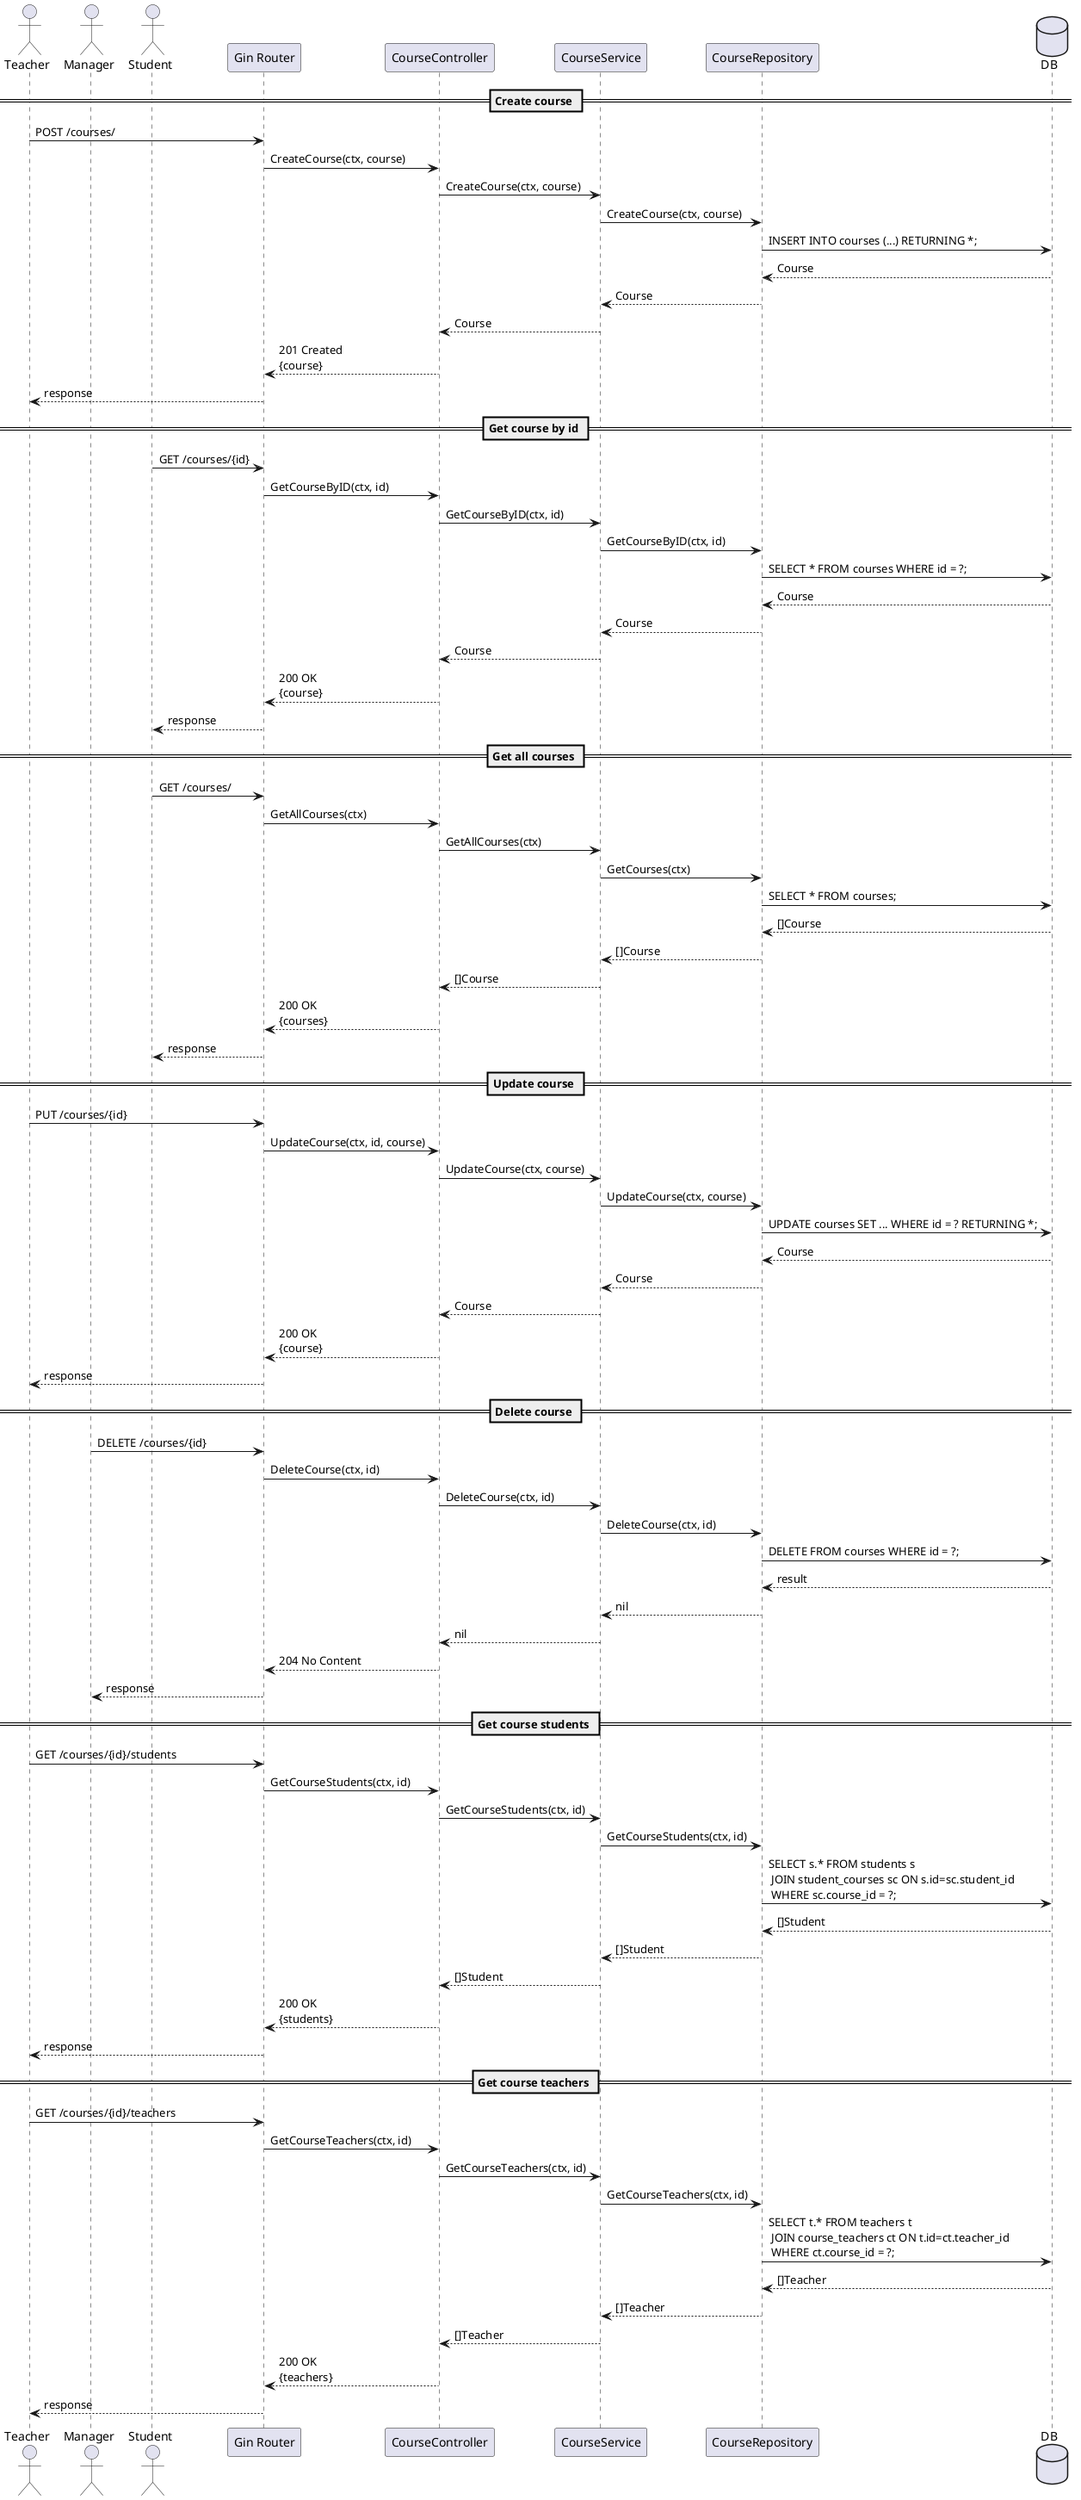 @startuml CourseOperations
actor Teacher
actor Manager
actor Student
participant "Gin Router" as API
participant CourseController
participant CourseService
participant CourseRepository
database DB

== Create course ==
Teacher -> API: POST /courses/
API -> CourseController: CreateCourse(ctx, course)
CourseController -> CourseService: CreateCourse(ctx, course)
CourseService -> CourseRepository: CreateCourse(ctx, course)
CourseRepository -> DB: INSERT INTO courses (...) RETURNING *;
DB --> CourseRepository: Course
CourseRepository --> CourseService: Course
CourseService --> CourseController: Course
CourseController --> API: 201 Created\n{course}
API --> Teacher: response

== Get course by id ==
Student -> API: GET /courses/{id}
API -> CourseController: GetCourseByID(ctx, id)
CourseController -> CourseService: GetCourseByID(ctx, id)
CourseService -> CourseRepository: GetCourseByID(ctx, id)
CourseRepository -> DB: SELECT * FROM courses WHERE id = ?;
DB --> CourseRepository: Course
CourseRepository --> CourseService: Course
CourseService --> CourseController: Course
CourseController --> API: 200 OK\n{course}
API --> Student: response

== Get all courses ==
Student -> API: GET /courses/
API -> CourseController: GetAllCourses(ctx)
CourseController -> CourseService: GetAllCourses(ctx)
CourseService -> CourseRepository: GetCourses(ctx)
CourseRepository -> DB: SELECT * FROM courses;
DB --> CourseRepository: []Course
CourseRepository --> CourseService: []Course
CourseService --> CourseController: []Course
CourseController --> API: 200 OK\n{courses}
API --> Student: response

== Update course ==
Teacher -> API: PUT /courses/{id}
API -> CourseController: UpdateCourse(ctx, id, course)
CourseController -> CourseService: UpdateCourse(ctx, course)
CourseService -> CourseRepository: UpdateCourse(ctx, course)
CourseRepository -> DB: UPDATE courses SET ... WHERE id = ? RETURNING *;
DB --> CourseRepository: Course
CourseRepository --> CourseService: Course
CourseService --> CourseController: Course
CourseController --> API: 200 OK\n{course}
API --> Teacher: response

== Delete course ==
Manager -> API: DELETE /courses/{id}
API -> CourseController: DeleteCourse(ctx, id)
CourseController -> CourseService: DeleteCourse(ctx, id)
CourseService -> CourseRepository: DeleteCourse(ctx, id)
CourseRepository -> DB: DELETE FROM courses WHERE id = ?;
DB --> CourseRepository: result
CourseRepository --> CourseService: nil
CourseService --> CourseController: nil
CourseController --> API: 204 No Content
API --> Manager: response

== Get course students ==
Teacher -> API: GET /courses/{id}/students
API -> CourseController: GetCourseStudents(ctx, id)
CourseController -> CourseService: GetCourseStudents(ctx, id)
CourseService -> CourseRepository: GetCourseStudents(ctx, id)
CourseRepository -> DB: SELECT s.* FROM students s\n JOIN student_courses sc ON s.id=sc.student_id\n WHERE sc.course_id = ?;
DB --> CourseRepository: []Student
CourseRepository --> CourseService: []Student
CourseService --> CourseController: []Student
CourseController --> API: 200 OK\n{students}
API --> Teacher: response

== Get course teachers ==
Teacher -> API: GET /courses/{id}/teachers
API -> CourseController: GetCourseTeachers(ctx, id)
CourseController -> CourseService: GetCourseTeachers(ctx, id)
CourseService -> CourseRepository: GetCourseTeachers(ctx, id)
CourseRepository -> DB: SELECT t.* FROM teachers t\n JOIN course_teachers ct ON t.id=ct.teacher_id\n WHERE ct.course_id = ?;
DB --> CourseRepository: []Teacher
CourseRepository --> CourseService: []Teacher
CourseService --> CourseController: []Teacher
CourseController --> API: 200 OK\n{teachers}
API --> Teacher: response
@enduml